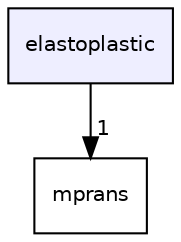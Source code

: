 digraph "elastoplastic" {
  compound=true
  node [ fontsize="10", fontname="Helvetica"];
  edge [ labelfontsize="10", labelfontname="Helvetica"];
  dir_011cd5688b320e93f247dda855137dfe [shape=box, label="elastoplastic", style="filled", fillcolor="#eeeeff", pencolor="black", URL="dir_011cd5688b320e93f247dda855137dfe.html"];
  dir_09a72f4bfd244f7df1bf4317c6445cdf [shape=box label="mprans" URL="dir_09a72f4bfd244f7df1bf4317c6445cdf.html"];
  dir_011cd5688b320e93f247dda855137dfe->dir_09a72f4bfd244f7df1bf4317c6445cdf [headlabel="1", labeldistance=1.5 headhref="dir_000001_000005.html"];
}

